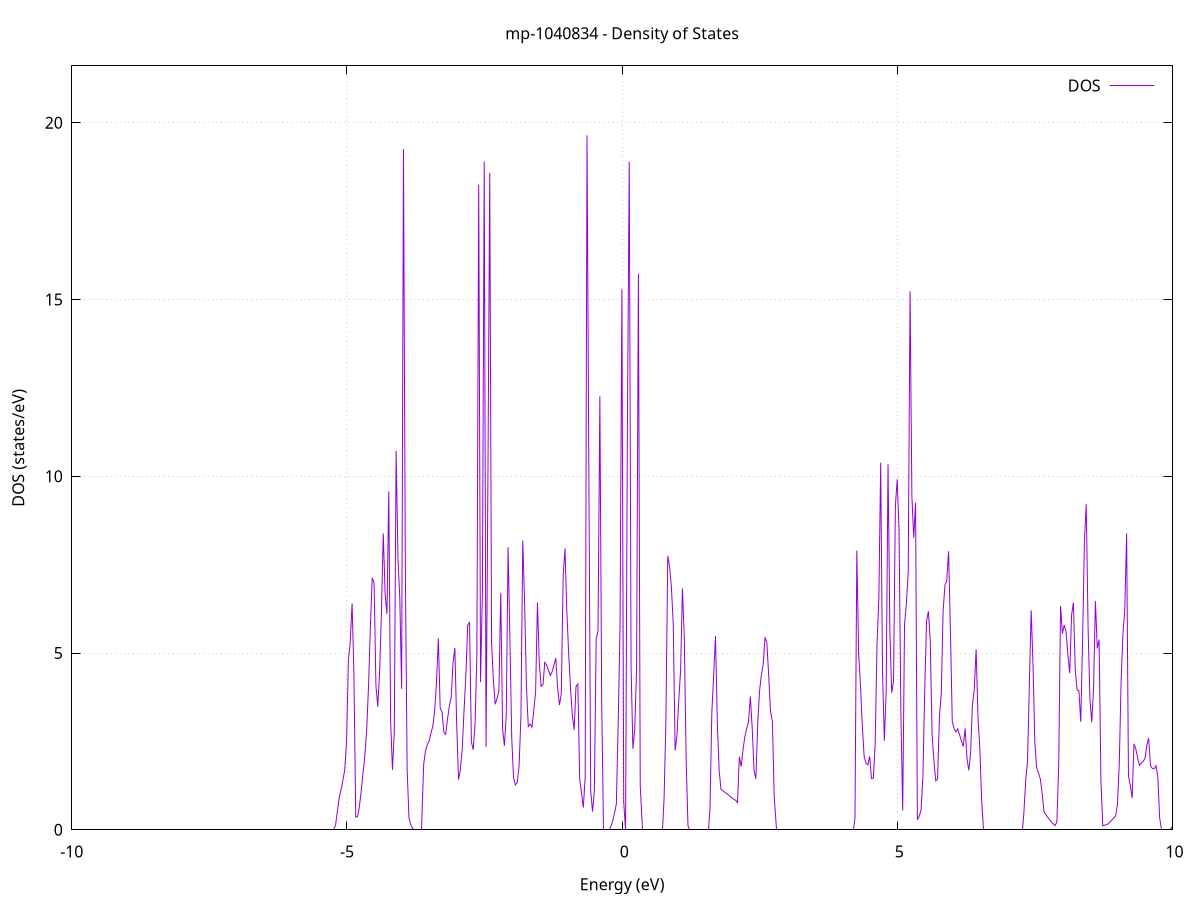 set title 'mp-1040834 - Density of States'
set xlabel 'Energy (eV)'
set ylabel 'DOS (states/eV)'
set grid
set xrange [-10:10]
set yrange [0:21.609]
set xzeroaxis lt -1
set terminal png size 800,600
set output 'mp-1040834_dos_gnuplot.png'
plot '-' using 1:2 with lines title 'DOS'
-41.058500 0.000000
-41.025200 0.000000
-40.991800 0.000000
-40.958500 0.000000
-40.925100 0.000000
-40.891800 0.000000
-40.858400 0.000000
-40.825100 0.000000
-40.791700 0.000000
-40.758400 0.000000
-40.725000 0.000000
-40.691700 0.000000
-40.658300 0.000000
-40.625000 0.000000
-40.591600 0.000000
-40.558300 0.000000
-40.524900 0.000000
-40.491600 0.000000
-40.458200 0.000000
-40.424900 0.000000
-40.391500 0.000000
-40.358200 0.000000
-40.324800 0.000000
-40.291500 0.000000
-40.258100 0.000000
-40.224800 0.000000
-40.191400 0.000000
-40.158100 0.000000
-40.124700 0.000000
-40.091400 0.000000
-40.058000 0.000000
-40.024700 0.000000
-39.991300 0.000000
-39.958000 0.000000
-39.924600 0.000000
-39.891300 0.000000
-39.857900 0.000000
-39.824600 0.000000
-39.791200 0.000000
-39.757900 0.000000
-39.724500 0.000000
-39.691200 0.000000
-39.657800 0.000000
-39.624500 0.000000
-39.591100 0.000000
-39.557800 0.000000
-39.524400 0.000000
-39.491100 0.000000
-39.457700 0.000000
-39.424400 0.000000
-39.391000 0.000000
-39.357700 0.000000
-39.324300 0.000000
-39.291000 0.000000
-39.257600 0.000000
-39.224300 0.000000
-39.190900 0.000000
-39.157600 0.000000
-39.124200 0.000000
-39.090900 0.000000
-39.057500 0.000000
-39.024200 0.000000
-38.990800 0.000000
-38.957500 0.000000
-38.924100 0.000000
-38.890800 0.000000
-38.857400 0.000000
-38.824100 0.000000
-38.790700 0.000000
-38.757400 0.000000
-38.724000 0.000000
-38.690700 0.000000
-38.657300 0.000000
-38.624000 0.000000
-38.590600 0.000000
-38.557300 0.000000
-38.523900 0.000000
-38.490600 0.000000
-38.457200 0.000000
-38.423900 0.000000
-38.390500 0.000000
-38.357200 0.000000
-38.323800 0.000000
-38.290500 0.000000
-38.257100 0.000000
-38.223800 0.000000
-38.190400 0.000000
-38.157100 0.000000
-38.123700 0.000000
-38.090400 0.000000
-38.057000 0.000000
-38.023700 0.000000
-37.990300 0.000000
-37.957000 0.000000
-37.923600 0.000000
-37.890300 0.000000
-37.856900 0.000000
-37.823600 0.000000
-37.790200 0.000000
-37.756900 0.000000
-37.723500 7.818500
-37.690200 10.362300
-37.656800 11.606400
-37.623500 0.000000
-37.590100 0.000000
-37.556800 30.145900
-37.523400 24.712300
-37.490100 0.000000
-37.456700 0.000000
-37.423400 0.000000
-37.390000 0.000000
-37.356700 0.000000
-37.323300 0.000000
-37.290000 10.402700
-37.256600 30.535300
-37.223300 1.142500
-37.189900 6.311200
-37.156600 25.289100
-37.123200 28.036400
-37.089900 11.757200
-37.056500 0.000000
-37.023200 0.000000
-36.989800 0.000000
-36.956500 6.463300
-36.923100 8.981400
-36.889800 4.996000
-36.856400 4.203100
-36.823100 49.384200
-36.789700 0.000000
-36.756400 0.000000
-36.723000 0.000000
-36.689700 0.000000
-36.656300 0.000000
-36.623000 0.000000
-36.589600 0.000000
-36.556300 0.000000
-36.522900 0.000000
-36.489600 0.000000
-36.456200 0.000000
-36.422900 0.000000
-36.389500 0.000000
-36.356200 0.000000
-36.322800 0.000000
-36.289500 0.000000
-36.256100 0.000000
-36.222800 0.000000
-36.189400 0.000000
-36.156100 0.000000
-36.122700 0.000000
-36.089400 0.000000
-36.056000 0.000000
-36.022700 0.000000
-35.989300 0.000000
-35.956000 0.000000
-35.922600 0.000000
-35.889300 0.000000
-35.855900 0.000000
-35.822600 0.000000
-35.789200 0.000000
-35.755900 0.000000
-35.722500 0.000000
-35.689200 0.000000
-35.655800 0.000000
-35.622500 0.000000
-35.589100 0.000000
-35.555800 0.000000
-35.522400 0.000000
-35.489100 0.000000
-35.455700 0.000000
-35.422400 0.000000
-35.389000 0.000000
-35.355700 0.000000
-35.322300 0.000000
-35.289000 0.000000
-35.255600 0.000000
-35.222300 0.000000
-35.188900 0.000000
-35.155600 0.000000
-35.122200 0.000000
-35.088900 0.000000
-35.055500 0.000000
-35.022200 0.000000
-34.988800 0.000000
-34.955500 0.000000
-34.922100 0.000000
-34.888800 0.000000
-34.855400 0.000000
-34.822100 0.000000
-34.788700 0.000000
-34.755400 0.000000
-34.722000 0.000000
-34.688700 0.000000
-34.655300 0.000000
-34.622000 0.000000
-34.588600 0.000000
-34.555300 0.000000
-34.521900 0.000000
-34.488600 0.000000
-34.455200 0.000000
-34.421900 0.000000
-34.388500 0.000000
-34.355200 0.000000
-34.321800 0.000000
-34.288500 0.000000
-34.255100 0.000000
-34.221800 0.000000
-34.188400 0.000000
-34.155100 0.000000
-34.121700 0.000000
-34.088400 0.000000
-34.055000 0.000000
-34.021700 0.000000
-33.988300 0.000000
-33.955000 0.000000
-33.921600 0.000000
-33.888300 0.000000
-33.854900 0.000000
-33.821600 0.000000
-33.788200 0.000000
-33.754900 0.000000
-33.721500 0.000000
-33.688200 0.000000
-33.654800 0.000000
-33.621500 0.000000
-33.588100 0.000000
-33.554800 0.000000
-33.521400 0.000000
-33.488100 0.000000
-33.454700 0.000000
-33.421400 0.000000
-33.388000 0.000000
-33.354700 0.000000
-33.321300 0.000000
-33.288000 0.000000
-33.254600 0.000000
-33.221300 0.000000
-33.187900 0.000000
-33.154600 0.000000
-33.121200 0.000000
-33.087900 0.000000
-33.054500 0.000000
-33.021200 0.000000
-32.987800 0.000000
-32.954500 0.000000
-32.921100 0.000000
-32.887800 0.000000
-32.854400 0.000000
-32.821100 0.000000
-32.787700 0.000000
-32.754400 0.000000
-32.721000 0.000000
-32.687700 0.000000
-32.654300 0.000000
-32.621000 0.000000
-32.587600 0.000000
-32.554300 0.000000
-32.520900 0.000000
-32.487600 0.000000
-32.454200 0.000000
-32.420900 0.000000
-32.387500 0.000000
-32.354200 0.000000
-32.320800 0.000000
-32.287500 0.000000
-32.254100 0.000000
-32.220800 0.000000
-32.187400 0.000000
-32.154100 0.000000
-32.120700 0.000000
-32.087400 0.000000
-32.054000 0.000000
-32.020700 0.000000
-31.987300 0.000000
-31.954000 0.000000
-31.920600 0.000000
-31.887300 0.000000
-31.853900 0.000000
-31.820600 0.000000
-31.787200 0.000000
-31.753900 0.000000
-31.720500 0.000000
-31.687200 0.000000
-31.653800 0.000000
-31.620500 0.000000
-31.587100 0.000000
-31.553800 0.000000
-31.520400 0.000000
-31.487100 0.000000
-31.453700 0.000000
-31.420400 0.000000
-31.387000 0.000000
-31.353700 0.000000
-31.320300 0.000000
-31.287000 0.000000
-31.253600 0.000000
-31.220300 0.000000
-31.186900 0.000000
-31.153600 0.000000
-31.120200 0.000000
-31.086900 0.000000
-31.053500 0.000000
-31.020200 0.000000
-30.986800 0.000000
-30.953500 0.000000
-30.920100 0.000000
-30.886800 0.000000
-30.853400 0.000000
-30.820100 0.000000
-30.786700 0.000000
-30.753400 0.000000
-30.720000 0.000000
-30.686700 0.000000
-30.653300 0.000000
-30.620000 0.000000
-30.586600 0.000000
-30.553300 0.000000
-30.519900 0.000000
-30.486600 0.000000
-30.453200 0.000000
-30.419900 0.000000
-30.386500 0.000000
-30.353200 0.000000
-30.319800 0.000000
-30.286500 0.000000
-30.253100 0.000000
-30.219800 0.000000
-30.186400 0.000000
-30.153100 0.000000
-30.119700 0.000000
-30.086400 0.000000
-30.053000 0.000000
-30.019700 0.000000
-29.986300 0.000000
-29.953000 0.000000
-29.919600 0.000000
-29.886300 0.000000
-29.852900 0.000000
-29.819600 0.000000
-29.786200 0.000000
-29.752900 0.000000
-29.719500 0.000000
-29.686200 0.000000
-29.652800 0.000000
-29.619500 0.000000
-29.586100 0.000000
-29.552800 0.000000
-29.519400 0.000000
-29.486100 0.000000
-29.452700 0.000000
-29.419400 0.000000
-29.386000 0.000000
-29.352700 0.000000
-29.319300 0.000000
-29.286000 0.000000
-29.252600 0.000000
-29.219300 0.000000
-29.185900 0.000000
-29.152600 0.000000
-29.119200 0.000000
-29.085900 0.000000
-29.052500 0.000000
-29.019200 0.000000
-28.985800 0.000000
-28.952500 0.000000
-28.919100 0.000000
-28.885800 0.000000
-28.852400 0.000000
-28.819100 0.000000
-28.785700 0.000000
-28.752400 0.000000
-28.719000 0.000000
-28.685700 0.000000
-28.652300 0.000000
-28.619000 0.000000
-28.585600 0.000000
-28.552300 0.000000
-28.518900 0.000000
-28.485600 0.000000
-28.452200 0.000000
-28.418900 0.000000
-28.385500 0.000000
-28.352200 0.000000
-28.318800 0.000000
-28.285500 0.000000
-28.252100 0.000000
-28.218800 0.000000
-28.185400 0.000000
-28.152100 0.000000
-28.118700 0.000000
-28.085400 0.000000
-28.052000 0.000000
-28.018700 0.000000
-27.985300 0.000000
-27.952000 0.000000
-27.918600 0.000000
-27.885300 0.000000
-27.851900 0.000000
-27.818600 0.000000
-27.785200 0.000000
-27.751900 0.000000
-27.718500 0.000000
-27.685200 0.000000
-27.651800 0.000000
-27.618500 0.000000
-27.585100 0.000000
-27.551800 0.000000
-27.518400 0.000000
-27.485100 0.000000
-27.451700 0.000000
-27.418400 0.000000
-27.385000 0.000000
-27.351700 0.000000
-27.318300 0.000000
-27.285000 0.000000
-27.251600 0.000000
-27.218300 0.000000
-27.184900 0.000000
-27.151600 0.000000
-27.118200 0.000000
-27.084900 0.000000
-27.051500 0.000000
-27.018200 0.000000
-26.984800 0.000000
-26.951500 0.000000
-26.918100 0.000000
-26.884800 0.000000
-26.851400 0.000000
-26.818100 0.000000
-26.784700 0.000000
-26.751400 0.000000
-26.718000 0.000000
-26.684700 0.000000
-26.651300 0.000000
-26.618000 0.000000
-26.584600 0.000000
-26.551300 0.000000
-26.517900 0.000000
-26.484600 0.000000
-26.451200 0.000000
-26.417900 0.000000
-26.384500 0.000000
-26.351200 0.000000
-26.317800 0.000000
-26.284500 0.000000
-26.251100 0.000000
-26.217800 0.000000
-26.184400 0.000000
-26.151100 0.000000
-26.117700 0.000000
-26.084400 0.000000
-26.051000 0.000000
-26.017700 0.000000
-25.984300 0.000000
-25.951000 0.000000
-25.917600 0.000000
-25.884300 0.000000
-25.850900 0.000000
-25.817600 0.000000
-25.784200 0.000000
-25.750900 0.000000
-25.717500 0.000000
-25.684200 0.000000
-25.650800 0.000000
-25.617500 0.000000
-25.584100 0.000000
-25.550800 0.000000
-25.517400 0.000000
-25.484100 0.000000
-25.450700 0.000000
-25.417400 0.000000
-25.384000 0.000000
-25.350700 0.000000
-25.317300 0.000000
-25.284000 0.000000
-25.250600 0.000000
-25.217300 0.000000
-25.183900 0.000000
-25.150600 0.000000
-25.117200 0.000000
-25.083900 0.000000
-25.050500 0.000000
-25.017200 0.000000
-24.983800 0.000000
-24.950500 0.000000
-24.917100 0.000000
-24.883800 0.000000
-24.850400 0.000000
-24.817100 0.000000
-24.783700 0.000000
-24.750400 0.000000
-24.717000 0.000000
-24.683700 0.000000
-24.650300 0.000000
-24.617000 0.000000
-24.583600 0.000000
-24.550300 0.000000
-24.516900 0.000000
-24.483600 0.000000
-24.450200 0.000000
-24.416900 0.000000
-24.383500 0.000000
-24.350200 0.000000
-24.316800 0.000000
-24.283500 0.000000
-24.250100 0.000000
-24.216800 0.000000
-24.183400 0.000000
-24.150100 0.000000
-24.116700 0.000000
-24.083400 0.000000
-24.050000 0.000000
-24.016700 0.000000
-23.983300 0.000000
-23.950000 0.000000
-23.916600 0.000000
-23.883300 0.000000
-23.849900 0.000000
-23.816600 0.000000
-23.783200 0.000000
-23.749900 0.000000
-23.716500 0.000000
-23.683200 0.000000
-23.649800 0.000000
-23.616500 0.000000
-23.583100 0.000000
-23.549800 0.000000
-23.516400 0.000000
-23.483100 0.000000
-23.449700 0.000000
-23.416400 0.000000
-23.383000 0.000000
-23.349700 0.000000
-23.316300 0.000000
-23.283000 0.000000
-23.249600 0.000000
-23.216300 0.000000
-23.182900 0.000000
-23.149600 0.000000
-23.116200 0.000000
-23.082900 0.000000
-23.049500 0.000000
-23.016200 0.000000
-22.982800 0.000000
-22.949500 0.000000
-22.916100 0.000000
-22.882800 0.000000
-22.849400 0.000000
-22.816100 0.000000
-22.782700 0.000000
-22.749400 0.000000
-22.716000 0.000000
-22.682700 0.000000
-22.649300 0.000000
-22.616000 0.000000
-22.582600 0.000000
-22.549300 0.000000
-22.515900 0.000000
-22.482600 0.000000
-22.449200 0.000000
-22.415900 0.000000
-22.382500 0.000000
-22.349200 0.000000
-22.315800 0.000000
-22.282500 0.000000
-22.249100 0.000000
-22.215800 0.000000
-22.182400 0.000000
-22.149100 0.000000
-22.115700 0.000000
-22.082400 0.000000
-22.049000 0.000000
-22.015700 0.000000
-21.982300 0.000000
-21.949000 0.000000
-21.915600 0.000000
-21.882300 0.000000
-21.848900 0.000000
-21.815600 0.000000
-21.782200 0.000000
-21.748900 0.000000
-21.715500 0.000000
-21.682200 0.000000
-21.648800 0.000000
-21.615500 0.000000
-21.582100 0.000000
-21.548800 0.000000
-21.515400 0.000000
-21.482100 0.000000
-21.448700 0.000000
-21.415400 0.000000
-21.382000 0.000000
-21.348700 0.000000
-21.315300 0.000000
-21.282000 0.000000
-21.248600 0.000000
-21.215300 0.000000
-21.181900 0.000000
-21.148600 0.000000
-21.115200 0.000000
-21.081900 0.000000
-21.048500 0.000000
-21.015200 0.000000
-20.981800 0.000000
-20.948500 0.000000
-20.915100 0.000000
-20.881800 0.000000
-20.848400 0.000000
-20.815100 0.000000
-20.781700 0.000000
-20.748400 0.000000
-20.715000 0.000000
-20.681700 0.000000
-20.648300 0.000000
-20.615000 0.000000
-20.581600 0.000000
-20.548300 0.000000
-20.514900 0.000000
-20.481600 0.000000
-20.448200 0.000000
-20.414900 0.000000
-20.381500 0.000000
-20.348200 0.000000
-20.314800 0.000000
-20.281500 0.000000
-20.248100 0.000000
-20.214800 0.000000
-20.181400 0.000000
-20.148100 0.000000
-20.114700 0.000000
-20.081400 0.000000
-20.048000 0.000000
-20.014700 0.000000
-19.981300 0.000000
-19.948000 0.000000
-19.914600 0.000000
-19.881300 0.000000
-19.847900 0.000000
-19.814600 0.000000
-19.781200 0.000000
-19.747900 0.000000
-19.714500 0.000000
-19.681200 0.000000
-19.647800 0.000000
-19.614500 0.000000
-19.581100 0.000000
-19.547800 0.000000
-19.514400 0.000000
-19.481100 0.000000
-19.447700 0.000000
-19.414400 0.000000
-19.381000 0.000000
-19.347700 0.000000
-19.314400 0.000000
-19.281000 0.000000
-19.247700 0.000000
-19.214300 0.000000
-19.181000 0.000000
-19.147600 0.000000
-19.114300 0.000000
-19.080900 0.000000
-19.047600 0.000000
-19.014200 0.000000
-18.980900 0.000000
-18.947500 0.000000
-18.914200 0.000000
-18.880800 0.000000
-18.847500 0.000000
-18.814100 0.000000
-18.780800 0.000000
-18.747400 0.000000
-18.714100 0.000000
-18.680700 0.000000
-18.647400 0.000000
-18.614000 0.000000
-18.580700 0.000000
-18.547300 0.000000
-18.514000 0.000000
-18.480600 0.000000
-18.447300 0.000000
-18.413900 0.000000
-18.380600 0.000000
-18.347200 0.000000
-18.313900 0.000000
-18.280500 0.000000
-18.247200 0.000000
-18.213800 0.000000
-18.180500 0.000000
-18.147100 0.000000
-18.113800 0.000000
-18.080400 0.000000
-18.047100 0.000000
-18.013700 0.000000
-17.980400 0.000000
-17.947000 0.000000
-17.913700 0.000000
-17.880300 0.000000
-17.847000 0.000000
-17.813600 0.000000
-17.780300 0.000000
-17.746900 0.000000
-17.713600 0.000000
-17.680200 0.000000
-17.646900 0.000000
-17.613500 0.000000
-17.580200 0.000000
-17.546800 0.000000
-17.513500 0.000000
-17.480100 0.000000
-17.446800 0.000000
-17.413400 0.000000
-17.380100 0.000000
-17.346700 0.005000
-17.313400 0.247000
-17.280000 0.779900
-17.246700 1.026500
-17.213300 1.340200
-17.180000 1.685700
-17.146600 2.105400
-17.113300 2.887500
-17.079900 4.335700
-17.046600 6.253700
-17.013200 12.082100
-16.979900 0.000000
-16.946500 0.321300
-16.913200 0.738000
-16.879800 1.036600
-16.846500 1.382600
-16.813100 1.977200
-16.779800 2.765200
-16.746400 3.786100
-16.713100 5.142000
-16.679700 11.049800
-16.646400 1.790800
-16.613000 0.000000
-16.579700 2.942300
-16.546300 10.425900
-16.513000 7.177600
-16.479600 2.985600
-16.446300 20.619400
-16.412900 0.000000
-16.379600 0.000000
-16.346200 0.000000
-16.312900 0.000000
-16.279500 0.000000
-16.246200 0.000000
-16.212800 0.000000
-16.179500 0.000000
-16.146100 0.000000
-16.112800 0.000000
-16.079400 0.000000
-16.046100 0.000000
-16.012700 0.000000
-15.979400 0.000000
-15.946000 0.000000
-15.912700 0.000000
-15.879300 14.335300
-15.846000 5.380300
-15.812600 4.396400
-15.779300 2.095600
-15.745900 0.203000
-15.712600 0.000000
-15.679200 0.000000
-15.645900 0.000000
-15.612500 0.000000
-15.579200 0.000000
-15.545800 0.000000
-15.512500 0.000000
-15.479100 0.000000
-15.445800 0.000000
-15.412400 0.000000
-15.379100 0.000000
-15.345700 0.000000
-15.312400 16.038500
-15.279000 0.000000
-15.245700 18.798600
-15.212300 12.494900
-15.179000 0.000000
-15.145600 0.000000
-15.112300 0.000000
-15.078900 0.000000
-15.045600 0.000000
-15.012200 0.000000
-14.978900 0.000000
-14.945500 0.000000
-14.912200 0.000000
-14.878800 0.000000
-14.845500 0.000000
-14.812100 0.000000
-14.778800 0.000000
-14.745400 0.000000
-14.712100 0.000000
-14.678700 0.000000
-14.645400 0.000000
-14.612000 0.000000
-14.578700 0.000000
-14.545300 0.000000
-14.512000 0.000000
-14.478600 0.000000
-14.445300 0.000000
-14.411900 0.000000
-14.378600 0.000000
-14.345200 0.000000
-14.311900 0.000000
-14.278500 0.000000
-14.245200 0.000000
-14.211800 0.000000
-14.178500 0.000000
-14.145100 0.000000
-14.111800 0.000000
-14.078400 0.000000
-14.045100 0.000000
-14.011700 0.000000
-13.978400 0.000000
-13.945000 0.000000
-13.911700 0.000000
-13.878300 0.000000
-13.845000 0.000000
-13.811600 0.000000
-13.778300 0.000000
-13.744900 0.000000
-13.711600 0.000000
-13.678200 0.000000
-13.644900 0.000000
-13.611500 0.000000
-13.578200 0.000000
-13.544800 0.000000
-13.511500 0.000000
-13.478100 0.000000
-13.444800 0.000000
-13.411400 0.000000
-13.378100 0.000000
-13.344700 0.000000
-13.311400 0.000000
-13.278000 0.000000
-13.244700 0.000000
-13.211300 0.000000
-13.178000 0.000000
-13.144600 0.000000
-13.111300 0.000000
-13.077900 0.000000
-13.044600 0.000000
-13.011200 0.000000
-12.977900 0.000000
-12.944500 0.000000
-12.911200 0.000000
-12.877800 0.000000
-12.844500 0.000000
-12.811100 0.000000
-12.777800 0.000000
-12.744400 0.000000
-12.711100 0.000000
-12.677700 0.000000
-12.644400 0.000000
-12.611000 0.000000
-12.577700 0.000000
-12.544300 0.000000
-12.511000 0.000000
-12.477600 0.000000
-12.444300 0.000000
-12.410900 0.000000
-12.377600 0.000000
-12.344200 0.000000
-12.310900 0.000000
-12.277500 0.000000
-12.244200 0.000000
-12.210800 0.000000
-12.177500 0.000000
-12.144100 0.000000
-12.110800 0.000000
-12.077400 0.000000
-12.044100 0.000000
-12.010700 0.000000
-11.977400 0.000000
-11.944000 0.000000
-11.910700 0.000000
-11.877300 0.000000
-11.844000 0.000000
-11.810600 0.000000
-11.777300 0.000000
-11.743900 0.000000
-11.710600 0.000000
-11.677200 0.000000
-11.643900 0.000000
-11.610500 0.000000
-11.577200 0.000000
-11.543800 0.000000
-11.510500 0.000000
-11.477100 0.000000
-11.443800 0.000000
-11.410400 0.000000
-11.377100 0.000000
-11.343700 0.000000
-11.310400 0.000000
-11.277000 0.000000
-11.243700 0.000000
-11.210300 0.000000
-11.177000 0.000000
-11.143600 0.000000
-11.110300 0.000000
-11.076900 0.000000
-11.043600 0.000000
-11.010200 0.000000
-10.976900 0.000000
-10.943500 0.000000
-10.910200 0.000000
-10.876800 0.000000
-10.843500 0.000000
-10.810100 0.000000
-10.776800 0.000000
-10.743400 0.000000
-10.710100 0.000000
-10.676700 0.000000
-10.643400 0.000000
-10.610000 0.000000
-10.576700 0.000000
-10.543300 0.000000
-10.510000 0.000000
-10.476600 0.000000
-10.443300 0.000000
-10.409900 0.000000
-10.376600 0.000000
-10.343200 0.000000
-10.309900 0.000000
-10.276500 0.000000
-10.243200 0.000000
-10.209800 0.000000
-10.176500 0.000000
-10.143100 0.000000
-10.109800 0.000000
-10.076400 0.000000
-10.043100 0.000000
-10.009700 0.000000
-9.976400 0.000000
-9.943000 0.000000
-9.909700 0.000000
-9.876300 0.000000
-9.843000 0.000000
-9.809600 0.000000
-9.776300 0.000000
-9.742900 0.000000
-9.709600 0.000000
-9.676200 0.000000
-9.642900 0.000000
-9.609500 0.000000
-9.576200 0.000000
-9.542800 0.000000
-9.509500 0.000000
-9.476100 0.000000
-9.442800 0.000000
-9.409400 0.000000
-9.376100 0.000000
-9.342700 0.000000
-9.309400 0.000000
-9.276000 0.000000
-9.242700 0.000000
-9.209300 0.000000
-9.176000 0.000000
-9.142600 0.000000
-9.109300 0.000000
-9.075900 0.000000
-9.042600 0.000000
-9.009200 0.000000
-8.975900 0.000000
-8.942500 0.000000
-8.909200 0.000000
-8.875800 0.000000
-8.842500 0.000000
-8.809100 0.000000
-8.775800 0.000000
-8.742400 0.000000
-8.709100 0.000000
-8.675700 0.000000
-8.642400 0.000000
-8.609000 0.000000
-8.575700 0.000000
-8.542300 0.000000
-8.509000 0.000000
-8.475600 0.000000
-8.442300 0.000000
-8.408900 0.000000
-8.375600 0.000000
-8.342200 0.000000
-8.308900 0.000000
-8.275500 0.000000
-8.242200 0.000000
-8.208800 0.000000
-8.175500 0.000000
-8.142100 0.000000
-8.108800 0.000000
-8.075400 0.000000
-8.042100 0.000000
-8.008700 0.000000
-7.975400 0.000000
-7.942000 0.000000
-7.908700 0.000000
-7.875300 0.000000
-7.842000 0.000000
-7.808600 0.000000
-7.775300 0.000000
-7.741900 0.000000
-7.708600 0.000000
-7.675200 0.000000
-7.641900 0.000000
-7.608500 0.000000
-7.575200 0.000000
-7.541800 0.000000
-7.508500 0.000000
-7.475100 0.000000
-7.441800 0.000000
-7.408400 0.000000
-7.375100 0.000000
-7.341700 0.000000
-7.308400 0.000000
-7.275000 0.000000
-7.241700 0.000000
-7.208300 0.000000
-7.175000 0.000000
-7.141600 0.000000
-7.108300 0.000000
-7.074900 0.000000
-7.041600 0.000000
-7.008200 0.000000
-6.974900 0.000000
-6.941500 0.000000
-6.908200 0.000000
-6.874800 0.000000
-6.841500 0.000000
-6.808100 0.000000
-6.774800 0.000000
-6.741400 0.000000
-6.708100 0.000000
-6.674700 0.000000
-6.641400 0.000000
-6.608000 0.000000
-6.574700 0.000000
-6.541300 0.000000
-6.508000 0.000000
-6.474600 0.000000
-6.441300 0.000000
-6.407900 0.000000
-6.374600 0.000000
-6.341200 0.000000
-6.307900 0.000000
-6.274500 0.000000
-6.241200 0.000000
-6.207800 0.000000
-6.174500 0.000000
-6.141100 0.000000
-6.107800 0.000000
-6.074400 0.000000
-6.041100 0.000000
-6.007700 0.000000
-5.974400 0.000000
-5.941000 0.000000
-5.907700 0.000000
-5.874300 0.000000
-5.841000 0.000000
-5.807600 0.000000
-5.774300 0.000000
-5.740900 0.000000
-5.707600 0.000000
-5.674200 0.000000
-5.640900 0.000000
-5.607500 0.000000
-5.574200 0.000000
-5.540800 0.000000
-5.507500 0.000000
-5.474100 0.000000
-5.440800 0.000000
-5.407400 0.000000
-5.374100 0.000000
-5.340700 0.000000
-5.307400 0.000000
-5.274000 0.000000
-5.240700 0.000000
-5.207300 0.126500
-5.174000 0.527400
-5.140600 0.906500
-5.107300 1.141300
-5.073900 1.403100
-5.040600 1.695000
-5.007200 2.498000
-4.973900 4.790500
-4.940500 5.313500
-4.907200 6.403700
-4.873800 4.433900
-4.840500 0.356500
-4.807100 0.374300
-4.773800 0.663300
-4.740400 1.106100
-4.707100 1.625600
-4.673700 2.125400
-4.640400 2.858100
-4.607000 4.103600
-4.573700 5.787300
-4.540300 7.129300
-4.507000 6.968300
-4.473600 4.077100
-4.440300 3.481700
-4.406900 4.470200
-4.373600 6.176300
-4.340200 8.380600
-4.306900 6.684400
-4.273500 6.106000
-4.240200 9.573300
-4.206800 3.070400
-4.173500 1.697700
-4.140100 2.769600
-4.106800 10.721000
-4.073400 7.688700
-4.040100 6.560600
-4.006700 3.985500
-3.973400 19.256600
-3.940000 7.482000
-3.906700 1.713200
-3.873300 0.328900
-3.840000 0.144000
-3.806600 0.034400
-3.773300 0.000000
-3.739900 0.000000
-3.706600 0.000000
-3.673200 0.000000
-3.639900 0.000000
-3.606500 1.845400
-3.573200 2.230700
-3.539800 2.408300
-3.506500 2.512800
-3.473100 2.738800
-3.439800 2.931500
-3.406400 3.381900
-3.373100 4.161700
-3.339700 5.415200
-3.306400 3.447900
-3.273000 3.329300
-3.239700 2.759400
-3.206300 2.698300
-3.173000 3.128000
-3.139600 3.504900
-3.106300 3.750900
-3.072900 4.712100
-3.039600 5.145900
-3.006200 2.961800
-2.972900 1.420800
-2.939500 1.706100
-2.906200 2.271300
-2.872800 3.374200
-2.839500 4.368200
-2.806100 5.793300
-2.772800 5.861800
-2.739400 2.484900
-2.706100 2.263100
-2.672700 2.982900
-2.639400 4.963900
-2.606000 18.252200
-2.572700 4.174600
-2.539300 6.699700
-2.506000 18.903800
-2.472600 2.345800
-2.439300 9.834100
-2.405900 18.582000
-2.372600 5.302600
-2.339200 4.209500
-2.305900 3.549200
-2.272500 3.717200
-2.239200 3.924700
-2.205800 6.702300
-2.172500 2.856100
-2.139100 2.376700
-2.105800 3.221500
-2.072400 7.993600
-2.039100 5.370500
-2.005700 2.570800
-1.972400 1.454900
-1.939000 1.269200
-1.905700 1.338500
-1.872300 1.825500
-1.839000 3.203000
-1.805600 8.181200
-1.772300 6.420600
-1.738900 4.059100
-1.705600 2.919000
-1.672200 2.990800
-1.638900 2.900600
-1.605500 3.376900
-1.572200 3.904800
-1.538800 6.425400
-1.505500 4.722100
-1.472100 4.056400
-1.438800 4.099700
-1.405400 4.735100
-1.372100 4.663600
-1.338700 4.510400
-1.305400 4.363200
-1.272000 4.472500
-1.238700 4.658400
-1.205300 4.854900
-1.172000 4.001400
-1.138600 3.528100
-1.105300 3.858300
-1.071900 7.157700
-1.038600 7.959600
-1.005200 6.182500
-0.971900 4.996200
-0.938500 4.005100
-0.905200 3.242100
-0.871800 2.827300
-0.838500 4.056200
-0.805100 4.123100
-0.771800 1.435500
-0.738400 1.049600
-0.705100 0.627800
-0.671700 1.490800
-0.638400 19.644300
-0.605000 10.165500
-0.571700 1.111400
-0.538300 0.512700
-0.505000 1.096900
-0.471600 5.401300
-0.438300 5.628700
-0.404900 12.260500
-0.371600 3.601300
-0.338200 0.000000
-0.304900 0.000000
-0.271500 0.000000
-0.238200 0.000000
-0.204800 0.091100
-0.171500 0.254800
-0.138100 0.469900
-0.104800 0.736500
-0.071400 3.065700
-0.038100 5.749200
-0.004700 15.289500
0.028600 0.778100
0.062000 0.000000
0.095300 11.363700
0.128700 18.894600
0.162000 4.624800
0.195400 2.289900
0.228700 2.840200
0.262100 4.518400
0.295400 15.729500
0.328800 1.233100
0.362100 0.000000
0.395500 0.000000
0.428800 0.000000
0.462200 0.000000
0.495500 0.000000
0.528900 0.000000
0.562200 0.000000
0.595600 0.000000
0.628900 0.000000
0.662300 0.000000
0.695600 0.000000
0.729000 0.000000
0.762300 0.893400
0.795700 3.143600
0.829000 7.750800
0.862400 7.433200
0.895700 6.849900
0.929100 5.797200
0.962400 2.243000
0.995800 2.682200
1.029100 3.674600
1.062500 4.519400
1.095800 6.829300
1.129200 5.424000
1.162500 2.030300
1.195900 0.115000
1.229200 0.000000
1.262600 0.000000
1.295900 0.000000
1.329300 0.000000
1.362600 0.000000
1.396000 0.000000
1.429300 0.000000
1.462700 0.000000
1.496000 0.000000
1.529400 0.000000
1.562700 0.000000
1.596100 0.601000
1.629400 3.314500
1.662800 4.355300
1.696100 5.481100
1.729500 3.035200
1.762800 1.671600
1.796200 1.146300
1.829500 1.105500
1.862900 1.064800
1.896200 1.024400
1.929600 0.984200
1.962900 0.944100
1.996300 0.904300
2.029600 0.864600
2.063000 0.831100
2.096300 0.769500
2.129700 2.070700
2.163000 1.786000
2.196400 2.273100
2.229700 2.629100
2.263100 2.868900
2.296400 3.055900
2.329800 3.770200
2.363100 2.885100
2.396500 1.683300
2.429800 1.444000
2.463200 2.989800
2.496500 3.926800
2.529900 4.378700
2.563200 4.680800
2.596600 5.447600
2.629900 5.285500
2.663300 4.348600
2.696600 3.343400
2.730000 3.069500
2.763300 0.934300
2.796700 0.000000
2.830000 0.000000
2.863400 0.000000
2.896700 0.000000
2.930100 0.000000
2.963400 0.000000
2.996800 0.000000
3.030100 0.000000
3.063500 0.000000
3.096800 0.000000
3.130200 0.000000
3.163500 0.000000
3.196900 0.000000
3.230200 0.000000
3.263600 0.000000
3.296900 0.000000
3.330300 0.000000
3.363600 0.000000
3.397000 0.000000
3.430300 0.000000
3.463700 0.000000
3.497000 0.000000
3.530400 0.000000
3.563700 0.000000
3.597100 0.000000
3.630400 0.000000
3.663800 0.000000
3.697100 0.000000
3.730500 0.000000
3.763800 0.000000
3.797200 0.000000
3.830500 0.000000
3.863900 0.000000
3.897200 0.000000
3.930600 0.000000
3.963900 0.000000
3.997300 0.000000
4.030600 0.000000
4.064000 0.000000
4.097300 0.000000
4.130700 0.000000
4.164000 0.000000
4.197400 0.000000
4.230700 0.337100
4.264100 7.899800
4.297400 4.960100
4.330800 4.086300
4.364100 2.917800
4.397500 2.070600
4.430800 1.885900
4.464200 1.835500
4.497500 2.078600
4.530900 1.450700
4.564200 1.458500
4.597600 2.460300
4.630900 5.248200
4.664300 6.536200
4.697600 10.381700
4.731000 4.478600
4.764300 2.517300
4.797700 3.898900
4.831000 10.337500
4.864400 5.655400
4.897700 3.877300
4.931100 4.190200
4.964400 9.148200
4.997800 9.912700
5.031100 8.467900
5.064500 3.338300
5.097800 0.544000
5.131200 5.809100
5.164500 6.396500
5.197900 7.290200
5.231200 15.233600
5.264600 9.442800
5.297900 8.262900
5.331300 9.255400
5.364600 0.281100
5.398000 0.390000
5.431300 0.554600
5.464700 1.511400
5.498000 3.950400
5.531400 5.900900
5.564700 6.179700
5.598100 5.351000
5.631400 2.698600
5.664800 1.947000
5.698100 1.385300
5.731500 1.433300
5.764800 3.183000
5.798200 3.837400
5.831500 6.169800
5.864900 6.914000
5.898200 7.049300
5.931600 7.877000
5.964900 5.635600
5.998300 3.065100
6.031600 2.865100
6.065000 2.768100
6.098300 2.852300
6.131700 2.683400
6.165000 2.513600
6.198400 2.353000
6.231700 2.867800
6.265100 2.029600
6.298400 1.681400
6.331800 2.182300
6.365100 3.533600
6.398500 3.963800
6.431800 5.105100
6.465200 3.213200
6.498500 2.329300
6.531900 0.866000
6.565200 0.000000
6.598600 0.000000
6.631900 0.000000
6.665300 0.000000
6.698600 0.000000
6.732000 0.000000
6.765300 0.000000
6.798700 0.000000
6.832000 0.000000
6.865400 0.000000
6.898700 0.000000
6.932100 0.000000
6.965400 0.000000
6.998800 0.000000
7.032100 0.000000
7.065500 0.000000
7.098800 0.000000
7.132200 0.000000
7.165500 0.000000
7.198900 0.000000
7.232200 0.000000
7.265600 0.000000
7.298900 0.461400
7.332300 1.375000
7.365600 1.938600
7.399000 4.085000
7.432300 6.206000
7.465700 4.664000
7.499000 2.443200
7.532400 1.749000
7.565700 1.603900
7.599100 1.434200
7.632400 1.015500
7.665800 0.504500
7.699100 0.426100
7.732500 0.353100
7.765800 0.285500
7.799200 0.223500
7.832500 0.166900
7.865900 0.115800
7.899200 0.217500
7.932600 1.823000
7.965900 6.334200
7.999300 5.549600
8.032600 5.795600
8.066000 5.597900
8.099300 4.946300
8.132700 4.427600
8.166000 6.070100
8.199400 6.428700
8.232700 4.532800
8.266100 3.953200
8.299400 3.936200
8.332800 3.053200
8.366100 5.317000
8.399500 8.174900
8.432800 9.209200
8.466200 5.714100
8.499500 3.698000
8.532900 3.041600
8.566200 4.030700
8.599600 6.469600
8.632900 5.128700
8.666300 5.379500
8.699600 1.386400
8.733000 0.113100
8.766300 0.128900
8.799700 0.145200
8.833000 0.169900
8.866400 0.225100
8.899700 0.280100
8.933100 0.335000
8.966400 0.389700
8.999800 0.725100
9.033100 1.870400
9.066500 4.219500
9.099800 5.557900
9.133200 6.228900
9.166500 8.385700
9.199900 1.514500
9.233200 1.258100
9.266600 0.897200
9.299900 2.432100
9.333300 2.286800
9.366600 2.029200
9.400000 1.820900
9.433300 1.885100
9.466700 1.935400
9.500000 2.017100
9.533400 2.387700
9.566700 2.596200
9.600100 1.813900
9.633400 1.735400
9.666800 1.725300
9.700100 1.814200
9.733500 1.499000
9.766800 0.332600
9.800200 0.000000
9.833500 0.000000
9.866900 0.000000
9.900200 0.000000
9.933600 0.000700
9.966900 0.029600
10.000300 0.100800
10.033600 0.214300
10.067000 0.370200
10.100300 0.568600
10.133700 0.761300
10.167000 0.935100
10.200400 1.090000
10.233700 1.226000
10.267100 1.343200
10.300400 1.449800
10.333800 2.070000
10.367100 2.418500
10.400500 2.240000
10.433800 2.191500
10.467200 2.354000
10.500500 2.344900
10.533900 2.191000
10.567200 1.927500
10.600600 1.504000
10.633900 1.136300
10.667300 0.925800
10.700600 0.978500
10.734000 1.053200
10.767300 1.142400
10.800700 1.234400
10.834000 1.335400
10.867400 1.454500
10.900700 1.588200
10.934100 2.770900
10.967400 1.970600
11.000800 1.684600
11.034100 1.608200
11.067500 1.545100
11.100800 1.472600
11.134200 1.430200
11.167500 1.424200
11.200900 1.438300
11.234200 1.475300
11.267600 1.533100
11.300900 1.611600
11.334300 1.708500
11.367600 1.815200
11.401000 1.930500
11.434300 1.968900
11.467700 1.954600
11.501000 1.976700
11.534400 2.131100
11.567700 2.389800
11.601100 2.773100
11.634400 3.180100
11.667800 3.399500
11.701100 3.464800
11.734500 4.181200
11.767800 2.646800
11.801200 2.130400
11.834500 1.679000
11.867900 1.028500
11.901200 0.954300
11.934600 0.993200
11.967900 1.025400
12.001300 1.050700
12.034600 1.069300
12.068000 1.082400
12.101300 1.093200
12.134700 1.102000
12.168000 1.211700
12.201400 1.571700
12.234700 1.865100
12.268100 2.043600
12.301400 2.845600
12.334800 2.225100
12.368100 1.931800
12.401500 2.026900
12.434800 1.754400
12.468200 1.838900
12.501500 2.158900
12.534900 2.235200
12.568200 2.706200
12.601600 2.708600
12.634900 2.655400
12.668300 2.588300
12.701600 2.531400
12.735000 2.506800
12.768300 2.763300
12.801700 2.997300
12.835000 2.686200
12.868400 2.611300
12.901700 2.567100
12.935100 2.562500
12.968400 2.698700
13.001800 2.959300
13.035100 2.822800
13.068500 2.949600
13.101800 2.954000
13.135200 2.566600
13.168500 2.432700
13.201900 2.230000
13.235200 2.190200
13.268600 2.232800
13.301900 2.269900
13.335300 2.270900
13.368600 2.363200
13.402000 2.155300
13.435300 2.132500
13.468700 2.069800
13.502000 1.533100
13.535400 1.608600
13.568700 1.711700
13.602100 1.810800
13.635400 1.909500
13.668800 2.009100
13.702100 2.104700
13.735500 2.422800
13.768800 3.685300
13.802200 2.829700
13.835500 2.035500
13.868900 1.831100
13.902200 1.646500
13.935600 1.619200
13.968900 1.767400
14.002300 1.955200
14.035600 2.576500
14.069000 6.057000
14.102300 5.191300
14.135700 4.024600
14.169000 3.301600
14.202400 2.693500
14.235700 2.376100
14.269100 2.400200
14.302400 3.652500
14.335800 4.256300
14.369100 4.673400
14.402500 5.064400
14.435800 4.269000
14.469200 2.080600
14.502500 2.480400
14.535900 2.864500
14.569200 3.134800
14.602600 3.223300
14.635900 3.147000
14.669300 3.543500
14.702600 3.326800
14.736000 2.912600
14.769300 2.492600
14.802700 2.118100
14.836000 1.718400
14.869400 1.658000
14.902700 2.083800
14.936100 2.089700
14.969400 2.331300
15.002800 2.687100
15.036100 7.556700
15.069500 3.660600
15.102800 3.376700
15.136200 2.993300
15.169500 2.377000
15.202900 2.168900
15.236200 2.135300
15.269600 2.177800
15.302900 2.250300
15.336300 2.296800
15.369600 2.407300
15.403000 2.473200
15.436300 2.475500
15.469700 2.399900
15.503000 2.287200
15.536400 2.158600
15.569700 2.027400
15.603100 1.988100
15.636400 2.098300
15.669800 2.235400
15.703100 2.556200
15.736500 2.545200
15.769800 2.456600
15.803200 2.507300
15.836500 2.515300
15.869900 2.452600
15.903200 2.541000
15.936600 2.906800
15.969900 3.257000
16.003300 3.289900
16.036600 3.430900
16.070000 3.938600
16.103300 4.537300
16.136700 4.136000
16.170000 2.502700
16.203400 2.254700
16.236700 2.281000
16.270100 2.235900
16.303400 2.250800
16.336800 2.803400
16.370100 1.059500
16.403500 0.954300
16.436800 0.863900
16.470200 0.940800
16.503500 1.666200
16.536900 1.743500
16.570200 1.685100
16.603600 1.975800
16.636900 2.276700
16.670300 2.490200
16.703600 2.615300
16.737000 4.254000
16.770300 2.528100
16.803700 2.349900
16.837000 2.135500
16.870400 1.888000
16.903700 1.613900
16.937100 1.557200
16.970400 1.890100
17.003800 3.224500
17.037100 4.339500
17.070500 3.872400
17.103800 3.331300
17.137200 2.853200
17.170500 2.479400
17.203900 2.129700
17.237200 1.856800
17.270600 1.996900
17.303900 2.107100
17.337300 2.089200
17.370600 2.471300
17.404000 2.771400
17.437300 2.944100
17.470700 2.965300
17.504000 2.711600
17.537400 2.386700
17.570700 2.089400
17.604100 1.835400
17.637400 1.573400
17.670800 1.359900
17.704100 1.248600
17.737500 1.140300
17.770800 1.035100
17.804200 1.094300
17.837500 1.175500
17.870900 1.368300
17.904200 2.767800
17.937600 5.254600
17.970900 3.125100
18.004300 3.009100
18.037600 2.761300
18.071000 2.349200
18.104300 2.240000
18.137700 2.208900
18.171000 2.280200
18.204400 2.675100
18.237700 2.757200
18.271100 2.873200
18.304400 2.663700
18.337800 2.876500
18.371100 2.837800
18.404500 2.308000
18.437800 2.070400
18.471200 2.094300
18.504500 2.193000
18.537900 2.859000
18.571200 2.432600
18.604600 3.453500
18.637900 4.694700
18.671300 5.246500
18.704600 4.487900
18.738000 3.359700
18.771300 2.483600
18.804700 1.936400
18.838000 1.458200
18.871400 2.382900
18.904700 3.866100
18.938100 4.535400
18.971400 5.296600
19.004800 2.974900
19.038100 2.020500
19.071500 2.020200
19.104800 2.133900
19.138200 2.361500
19.171500 2.702600
19.204900 3.185000
19.238200 3.579600
19.271600 3.803500
19.304900 3.834600
19.338300 3.643300
19.371600 3.187200
19.405000 2.290600
19.438300 1.805300
19.471700 2.029200
19.505000 2.256700
19.538400 3.339300
19.571700 3.655800
19.605100 3.956200
19.638400 4.302300
19.671800 3.864100
19.705100 3.249500
19.738500 2.441400
19.771800 2.592900
19.805200 2.638900
19.838500 1.801100
19.871900 1.767500
19.905200 1.805100
19.938600 1.899100
19.971900 2.211200
20.005300 2.577400
20.038600 2.790400
20.072000 2.942100
20.105300 2.609500
20.138700 2.578800
20.172000 2.373700
20.205400 2.136100
20.238700 1.246300
20.272100 1.112500
20.305400 1.936800
20.338800 2.096400
20.372100 2.247300
20.405500 2.366400
20.438800 2.333200
20.472100 2.261800
20.505500 2.383600
20.538800 2.388300
20.572200 3.400100
20.605500 3.484900
20.638900 3.450400
20.672200 3.605100
20.705600 3.565200
20.738900 3.450500
20.772300 3.292600
20.805600 3.240100
20.839000 3.304300
20.872300 3.303600
20.905700 3.171200
20.939000 3.231700
20.972400 3.235800
21.005700 3.714900
21.039100 3.399100
21.072400 3.187900
21.105800 2.917000
21.139100 2.525000
21.172500 2.173700
21.205800 1.872000
21.239200 1.933100
21.272500 2.067400
21.305900 2.154000
21.339200 2.164200
21.372600 2.347500
21.405900 2.545600
21.439300 2.689100
21.472600 2.804700
21.506000 1.962400
21.539300 2.006500
21.572700 2.187500
21.606000 2.234300
21.639400 2.086100
21.672700 2.626000
21.706100 3.241200
21.739400 3.071800
21.772800 3.033900
21.806100 3.189300
21.839500 2.852800
21.872800 2.580300
21.906200 2.702700
21.939500 2.690800
21.972900 2.530500
22.006200 2.514100
22.039600 3.120600
22.072900 5.709100
22.106300 4.399600
22.139600 2.749300
22.173000 1.653100
22.206300 0.721000
22.239700 0.162100
22.273000 0.008000
22.306400 0.000000
22.339700 0.000000
22.373100 0.000000
22.406400 0.000000
22.439800 0.000000
22.473100 0.000000
22.506500 0.000000
22.539800 0.000000
22.573200 0.000000
22.606500 0.000000
22.639900 0.000000
22.673200 0.000000
22.706600 0.000000
22.739900 0.000000
22.773300 0.000000
22.806600 0.000000
22.840000 0.000000
22.873300 0.000000
22.906700 0.000000
22.940000 0.000000
22.973400 0.000000
23.006700 0.000000
23.040100 0.000000
23.073400 0.000000
23.106800 0.000000
23.140100 0.000000
23.173500 0.000000
23.206800 0.000000
23.240200 0.000000
23.273500 0.000000
23.306900 0.000000
23.340200 0.000000
23.373600 0.000000
23.406900 0.000000
23.440300 0.000000
23.473600 0.000000
23.507000 0.000000
23.540300 0.000000
23.573700 0.000000
23.607000 0.000000
23.640400 0.000000
23.673700 0.000000
23.707100 0.000000
23.740400 0.000000
23.773800 0.000000
23.807100 0.000000
23.840500 0.000000
23.873800 0.000000
23.907200 0.000000
23.940500 0.000000
23.973900 0.000000
24.007200 0.000000
24.040600 0.000000
24.073900 0.000000
24.107300 0.000000
24.140600 0.000000
24.174000 0.000000
24.207300 0.000000
24.240700 0.000000
24.274000 0.000000
24.307400 0.000000
24.340700 0.000000
24.374100 0.000000
24.407400 0.000000
24.440800 0.000000
24.474100 0.000000
24.507500 0.000000
24.540800 0.000000
24.574200 0.000000
24.607500 0.000000
24.640900 0.000000
24.674200 0.000000
24.707600 0.000000
24.740900 0.000000
24.774300 0.000000
24.807600 0.000000
24.841000 0.000000
24.874300 0.000000
24.907700 0.000000
24.941000 0.000000
24.974400 0.000000
25.007700 0.000000
25.041100 0.000000
25.074400 0.000000
25.107800 0.000000
25.141100 0.000000
25.174500 0.000000
25.207800 0.000000
25.241200 0.000000
25.274500 0.000000
25.307900 0.000000
25.341200 0.000000
25.374600 0.000000
25.407900 0.000000
25.441300 0.000000
25.474600 0.000000
25.508000 0.000000
25.541300 0.000000
25.574700 0.000000
25.608000 0.000000
25.641400 0.000000
e
